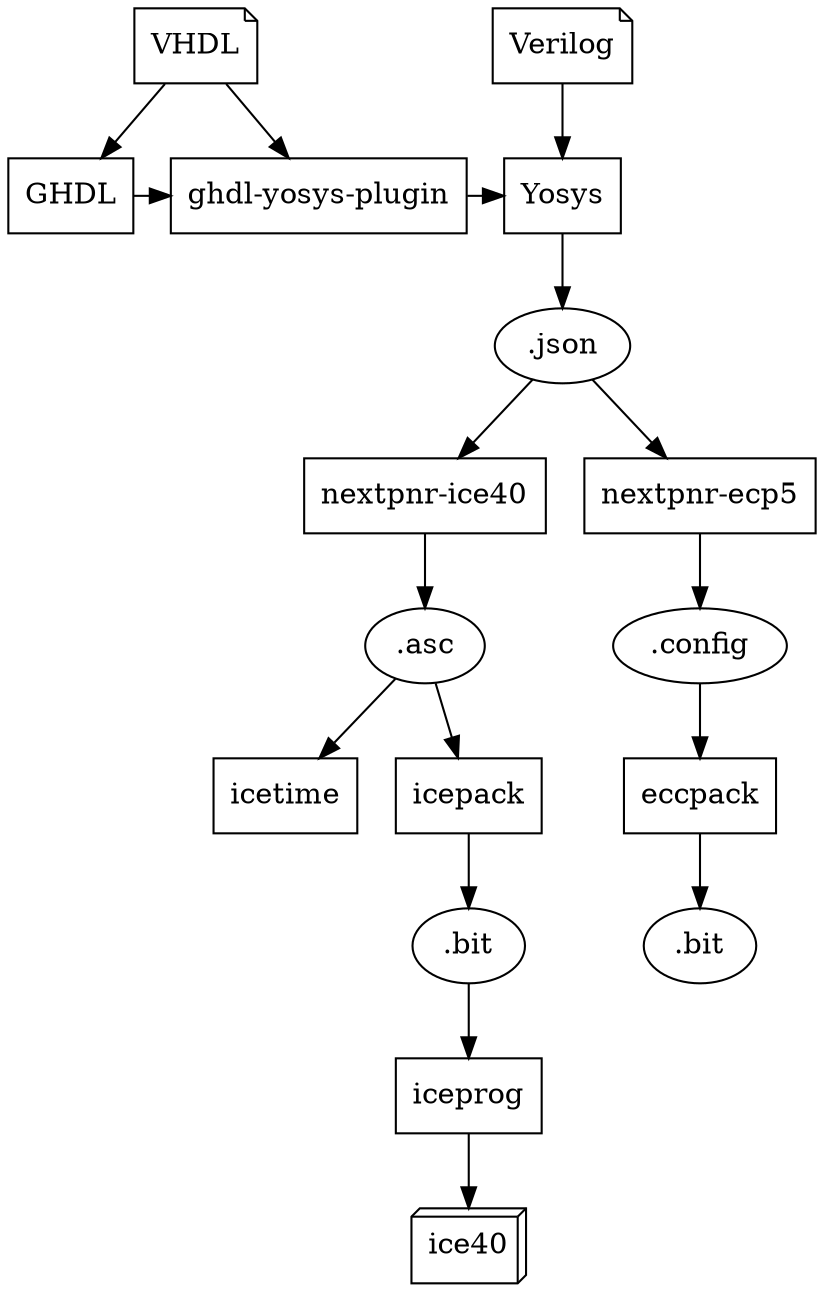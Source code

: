 digraph tools {
	node [shape = doublecircle];
	node [shape = rectangle];
	GHDL "ghdl-yosys-plugin" Yosys "nextpnr-ice40" "nextpnr-ecp5" icetime icepack iceprog eccpack;
	node [shape = note ];
	VHDL Verilog;
	node [shape = box3d ];
	ice40;
	node [shape = oval];
	"bit-ice40" [label=".bit"];
	"bit-ecp5"  [label=".bit"];
	VHDL                -> {GHDL "ghdl-yosys-plugin"};
	GHDL                -> "ghdl-yosys-plugin";
	"ghdl-yosys-plugin" -> Yosys;
	Verilog             -> Yosys;
	Yosys               -> ".json";
	".json"             -> {"nextpnr-ice40" "nextpnr-ecp5"};
	"nextpnr-ice40"     -> ".asc";
	"nextpnr-ecp5"      -> ".config";
	".asc"              -> {icetime icepack};
	icepack             -> "bit-ice40";
	"bit-ice40"         -> iceprog;
	iceprog             -> ice40;
	".config"           -> eccpack;
	eccpack             -> "bit-ecp5";
	{rank = same; GHDL ; "ghdl-yosys-plugin"; Yosys;}
}


